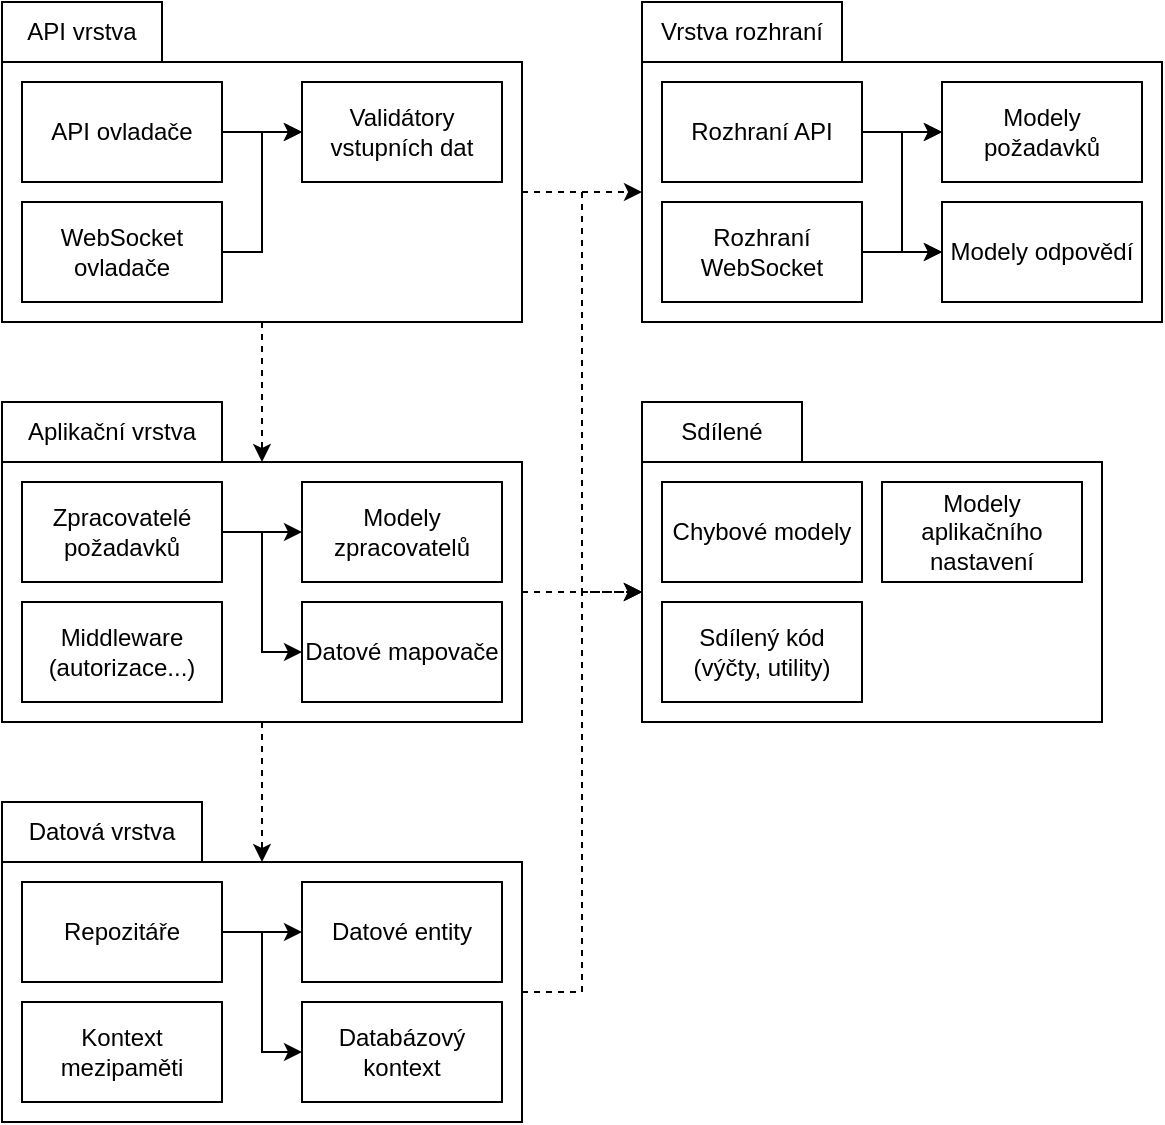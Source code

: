 <mxfile version="22.1.11" type="device">
  <diagram name="Stránka-1" id="SCNq5Kb_qcf53QLSLYbM">
    <mxGraphModel dx="1434" dy="746" grid="1" gridSize="10" guides="1" tooltips="1" connect="1" arrows="1" fold="1" page="1" pageScale="1" pageWidth="827" pageHeight="1169" math="0" shadow="0">
      <root>
        <mxCell id="0" />
        <mxCell id="1" parent="0" />
        <mxCell id="kB0tHXVSJ0gcR0_FZttp-35" value="API vrstva" style="rounded=0;whiteSpace=wrap;html=1;" parent="1" vertex="1">
          <mxGeometry width="80" height="30" as="geometry" />
        </mxCell>
        <mxCell id="kB0tHXVSJ0gcR0_FZttp-75" style="edgeStyle=orthogonalEdgeStyle;rounded=0;orthogonalLoop=1;jettySize=auto;html=1;dashed=1;" parent="1" source="kB0tHXVSJ0gcR0_FZttp-36" target="kB0tHXVSJ0gcR0_FZttp-61" edge="1">
          <mxGeometry relative="1" as="geometry" />
        </mxCell>
        <mxCell id="kB0tHXVSJ0gcR0_FZttp-76" style="edgeStyle=orthogonalEdgeStyle;rounded=0;orthogonalLoop=1;jettySize=auto;html=1;dashed=1;" parent="1" source="kB0tHXVSJ0gcR0_FZttp-36" target="kB0tHXVSJ0gcR0_FZttp-71" edge="1">
          <mxGeometry relative="1" as="geometry">
            <Array as="points">
              <mxPoint x="290" y="95" />
              <mxPoint x="290" y="295" />
            </Array>
          </mxGeometry>
        </mxCell>
        <mxCell id="kB0tHXVSJ0gcR0_FZttp-79" style="edgeStyle=orthogonalEdgeStyle;rounded=0;orthogonalLoop=1;jettySize=auto;html=1;dashed=1;" parent="1" source="kB0tHXVSJ0gcR0_FZttp-36" target="kB0tHXVSJ0gcR0_FZttp-41" edge="1">
          <mxGeometry relative="1" as="geometry" />
        </mxCell>
        <mxCell id="kB0tHXVSJ0gcR0_FZttp-36" value="" style="rounded=0;whiteSpace=wrap;html=1;fillColor=none;" parent="1" vertex="1">
          <mxGeometry y="30" width="260" height="130" as="geometry" />
        </mxCell>
        <mxCell id="kB0tHXVSJ0gcR0_FZttp-47" style="edgeStyle=orthogonalEdgeStyle;rounded=0;orthogonalLoop=1;jettySize=auto;html=1;" parent="1" source="kB0tHXVSJ0gcR0_FZttp-37" target="kB0tHXVSJ0gcR0_FZttp-39" edge="1">
          <mxGeometry relative="1" as="geometry" />
        </mxCell>
        <mxCell id="kB0tHXVSJ0gcR0_FZttp-37" value="API ovladače" style="rounded=0;whiteSpace=wrap;html=1;" parent="1" vertex="1">
          <mxGeometry x="10" y="40" width="100" height="50" as="geometry" />
        </mxCell>
        <mxCell id="kB0tHXVSJ0gcR0_FZttp-48" style="edgeStyle=orthogonalEdgeStyle;rounded=0;orthogonalLoop=1;jettySize=auto;html=1;" parent="1" source="kB0tHXVSJ0gcR0_FZttp-38" target="kB0tHXVSJ0gcR0_FZttp-39" edge="1">
          <mxGeometry relative="1" as="geometry">
            <Array as="points">
              <mxPoint x="130" y="125" />
              <mxPoint x="130" y="65" />
            </Array>
          </mxGeometry>
        </mxCell>
        <mxCell id="kB0tHXVSJ0gcR0_FZttp-38" value="WebSocket ovladače" style="rounded=0;whiteSpace=wrap;html=1;" parent="1" vertex="1">
          <mxGeometry x="10" y="100" width="100" height="50" as="geometry" />
        </mxCell>
        <mxCell id="kB0tHXVSJ0gcR0_FZttp-39" value="Validátory vstupních dat" style="rounded=0;whiteSpace=wrap;html=1;" parent="1" vertex="1">
          <mxGeometry x="150" y="40" width="100" height="50" as="geometry" />
        </mxCell>
        <mxCell id="kB0tHXVSJ0gcR0_FZttp-40" value="Aplikační vrstva" style="rounded=0;whiteSpace=wrap;html=1;" parent="1" vertex="1">
          <mxGeometry y="200" width="110" height="30" as="geometry" />
        </mxCell>
        <mxCell id="kB0tHXVSJ0gcR0_FZttp-77" style="edgeStyle=orthogonalEdgeStyle;rounded=0;orthogonalLoop=1;jettySize=auto;html=1;dashed=1;" parent="1" source="kB0tHXVSJ0gcR0_FZttp-41" target="kB0tHXVSJ0gcR0_FZttp-71" edge="1">
          <mxGeometry relative="1" as="geometry" />
        </mxCell>
        <mxCell id="kB0tHXVSJ0gcR0_FZttp-80" style="edgeStyle=orthogonalEdgeStyle;rounded=0;orthogonalLoop=1;jettySize=auto;html=1;dashed=1;" parent="1" source="kB0tHXVSJ0gcR0_FZttp-41" target="kB0tHXVSJ0gcR0_FZttp-53" edge="1">
          <mxGeometry relative="1" as="geometry" />
        </mxCell>
        <mxCell id="kB0tHXVSJ0gcR0_FZttp-41" value="" style="rounded=0;whiteSpace=wrap;html=1;fillColor=none;" parent="1" vertex="1">
          <mxGeometry y="230" width="260" height="130" as="geometry" />
        </mxCell>
        <mxCell id="kB0tHXVSJ0gcR0_FZttp-46" style="edgeStyle=orthogonalEdgeStyle;rounded=0;orthogonalLoop=1;jettySize=auto;html=1;" parent="1" source="kB0tHXVSJ0gcR0_FZttp-42" target="kB0tHXVSJ0gcR0_FZttp-44" edge="1">
          <mxGeometry relative="1" as="geometry" />
        </mxCell>
        <mxCell id="kB0tHXVSJ0gcR0_FZttp-50" style="edgeStyle=orthogonalEdgeStyle;rounded=0;orthogonalLoop=1;jettySize=auto;html=1;" parent="1" source="kB0tHXVSJ0gcR0_FZttp-42" target="kB0tHXVSJ0gcR0_FZttp-49" edge="1">
          <mxGeometry relative="1" as="geometry">
            <Array as="points">
              <mxPoint x="130" y="265" />
              <mxPoint x="130" y="325" />
            </Array>
          </mxGeometry>
        </mxCell>
        <mxCell id="kB0tHXVSJ0gcR0_FZttp-42" value="Zpracovatelé požadavků" style="rounded=0;whiteSpace=wrap;html=1;" parent="1" vertex="1">
          <mxGeometry x="10" y="240" width="100" height="50" as="geometry" />
        </mxCell>
        <mxCell id="kB0tHXVSJ0gcR0_FZttp-44" value="Modely zpracovatelů" style="rounded=0;whiteSpace=wrap;html=1;" parent="1" vertex="1">
          <mxGeometry x="150" y="240" width="100" height="50" as="geometry" />
        </mxCell>
        <mxCell id="kB0tHXVSJ0gcR0_FZttp-49" value="Datové mapovače" style="rounded=0;whiteSpace=wrap;html=1;" parent="1" vertex="1">
          <mxGeometry x="150" y="300" width="100" height="50" as="geometry" />
        </mxCell>
        <mxCell id="kB0tHXVSJ0gcR0_FZttp-51" value="Middleware&lt;br&gt;(autorizace...)" style="rounded=0;whiteSpace=wrap;html=1;" parent="1" vertex="1">
          <mxGeometry x="10" y="300" width="100" height="50" as="geometry" />
        </mxCell>
        <mxCell id="kB0tHXVSJ0gcR0_FZttp-52" value="Datová vrstva" style="rounded=0;whiteSpace=wrap;html=1;" parent="1" vertex="1">
          <mxGeometry y="400" width="100" height="30" as="geometry" />
        </mxCell>
        <mxCell id="kB0tHXVSJ0gcR0_FZttp-78" style="edgeStyle=orthogonalEdgeStyle;rounded=0;orthogonalLoop=1;jettySize=auto;html=1;dashed=1;" parent="1" source="kB0tHXVSJ0gcR0_FZttp-53" target="kB0tHXVSJ0gcR0_FZttp-71" edge="1">
          <mxGeometry relative="1" as="geometry">
            <Array as="points">
              <mxPoint x="290" y="495" />
              <mxPoint x="290" y="295" />
            </Array>
          </mxGeometry>
        </mxCell>
        <mxCell id="kB0tHXVSJ0gcR0_FZttp-53" value="" style="rounded=0;whiteSpace=wrap;html=1;fillColor=none;" parent="1" vertex="1">
          <mxGeometry y="430" width="260" height="130" as="geometry" />
        </mxCell>
        <mxCell id="kB0tHXVSJ0gcR0_FZttp-56" style="edgeStyle=orthogonalEdgeStyle;rounded=0;orthogonalLoop=1;jettySize=auto;html=1;" parent="1" source="kB0tHXVSJ0gcR0_FZttp-54" target="kB0tHXVSJ0gcR0_FZttp-55" edge="1">
          <mxGeometry relative="1" as="geometry" />
        </mxCell>
        <mxCell id="kB0tHXVSJ0gcR0_FZttp-58" style="edgeStyle=orthogonalEdgeStyle;rounded=0;orthogonalLoop=1;jettySize=auto;html=1;" parent="1" source="kB0tHXVSJ0gcR0_FZttp-54" target="kB0tHXVSJ0gcR0_FZttp-57" edge="1">
          <mxGeometry relative="1" as="geometry">
            <Array as="points">
              <mxPoint x="130" y="465" />
              <mxPoint x="130" y="525" />
            </Array>
          </mxGeometry>
        </mxCell>
        <mxCell id="kB0tHXVSJ0gcR0_FZttp-54" value="Repozitáře" style="rounded=0;whiteSpace=wrap;html=1;" parent="1" vertex="1">
          <mxGeometry x="10" y="440" width="100" height="50" as="geometry" />
        </mxCell>
        <mxCell id="kB0tHXVSJ0gcR0_FZttp-55" value="Datové entity" style="rounded=0;whiteSpace=wrap;html=1;" parent="1" vertex="1">
          <mxGeometry x="150" y="440" width="100" height="50" as="geometry" />
        </mxCell>
        <mxCell id="kB0tHXVSJ0gcR0_FZttp-57" value="Databázový kontext" style="rounded=0;whiteSpace=wrap;html=1;" parent="1" vertex="1">
          <mxGeometry x="150" y="500" width="100" height="50" as="geometry" />
        </mxCell>
        <mxCell id="kB0tHXVSJ0gcR0_FZttp-59" value="Kontext mezipaměti" style="rounded=0;whiteSpace=wrap;html=1;" parent="1" vertex="1">
          <mxGeometry x="10" y="500" width="100" height="50" as="geometry" />
        </mxCell>
        <mxCell id="kB0tHXVSJ0gcR0_FZttp-60" value="Vrstva rozhraní" style="rounded=0;whiteSpace=wrap;html=1;" parent="1" vertex="1">
          <mxGeometry x="320" width="100" height="30" as="geometry" />
        </mxCell>
        <mxCell id="kB0tHXVSJ0gcR0_FZttp-61" value="" style="rounded=0;whiteSpace=wrap;html=1;fillColor=none;" parent="1" vertex="1">
          <mxGeometry x="320" y="30" width="260" height="130" as="geometry" />
        </mxCell>
        <mxCell id="kB0tHXVSJ0gcR0_FZttp-65" style="edgeStyle=orthogonalEdgeStyle;rounded=0;orthogonalLoop=1;jettySize=auto;html=1;dashed=1;" parent="1" source="kB0tHXVSJ0gcR0_FZttp-62" target="kB0tHXVSJ0gcR0_FZttp-64" edge="1">
          <mxGeometry relative="1" as="geometry" />
        </mxCell>
        <mxCell id="kB0tHXVSJ0gcR0_FZttp-68" style="edgeStyle=orthogonalEdgeStyle;rounded=0;orthogonalLoop=1;jettySize=auto;html=1;" parent="1" source="kB0tHXVSJ0gcR0_FZttp-62" target="kB0tHXVSJ0gcR0_FZttp-67" edge="1">
          <mxGeometry relative="1" as="geometry">
            <Array as="points">
              <mxPoint x="450" y="65" />
              <mxPoint x="450" y="125" />
            </Array>
          </mxGeometry>
        </mxCell>
        <mxCell id="kB0tHXVSJ0gcR0_FZttp-62" value="Rozhraní API" style="rounded=0;whiteSpace=wrap;html=1;" parent="1" vertex="1">
          <mxGeometry x="330" y="40" width="100" height="50" as="geometry" />
        </mxCell>
        <mxCell id="kB0tHXVSJ0gcR0_FZttp-66" style="edgeStyle=orthogonalEdgeStyle;rounded=0;orthogonalLoop=1;jettySize=auto;html=1;" parent="1" source="kB0tHXVSJ0gcR0_FZttp-63" target="kB0tHXVSJ0gcR0_FZttp-64" edge="1">
          <mxGeometry relative="1" as="geometry">
            <Array as="points">
              <mxPoint x="450" y="125" />
              <mxPoint x="450" y="65" />
            </Array>
          </mxGeometry>
        </mxCell>
        <mxCell id="kB0tHXVSJ0gcR0_FZttp-69" style="edgeStyle=orthogonalEdgeStyle;rounded=0;orthogonalLoop=1;jettySize=auto;html=1;dashed=1;" parent="1" source="kB0tHXVSJ0gcR0_FZttp-63" target="kB0tHXVSJ0gcR0_FZttp-67" edge="1">
          <mxGeometry relative="1" as="geometry" />
        </mxCell>
        <mxCell id="kB0tHXVSJ0gcR0_FZttp-63" value="Rozhraní WebSocket" style="rounded=0;whiteSpace=wrap;html=1;" parent="1" vertex="1">
          <mxGeometry x="330" y="100" width="100" height="50" as="geometry" />
        </mxCell>
        <mxCell id="kB0tHXVSJ0gcR0_FZttp-64" value="Modely požadavků" style="rounded=0;whiteSpace=wrap;html=1;" parent="1" vertex="1">
          <mxGeometry x="470" y="40" width="100" height="50" as="geometry" />
        </mxCell>
        <mxCell id="kB0tHXVSJ0gcR0_FZttp-67" value="Modely odpovědí" style="rounded=0;whiteSpace=wrap;html=1;" parent="1" vertex="1">
          <mxGeometry x="470" y="100" width="100" height="50" as="geometry" />
        </mxCell>
        <mxCell id="kB0tHXVSJ0gcR0_FZttp-70" value="Sdílené" style="rounded=0;whiteSpace=wrap;html=1;" parent="1" vertex="1">
          <mxGeometry x="320" y="200" width="80" height="30" as="geometry" />
        </mxCell>
        <mxCell id="kB0tHXVSJ0gcR0_FZttp-71" value="" style="rounded=0;whiteSpace=wrap;html=1;fillColor=none;" parent="1" vertex="1">
          <mxGeometry x="320" y="230" width="230" height="130" as="geometry" />
        </mxCell>
        <mxCell id="kB0tHXVSJ0gcR0_FZttp-72" value="Chybové modely" style="rounded=0;whiteSpace=wrap;html=1;" parent="1" vertex="1">
          <mxGeometry x="330" y="240" width="100" height="50" as="geometry" />
        </mxCell>
        <mxCell id="kB0tHXVSJ0gcR0_FZttp-73" value="Modely aplikačního nastavení" style="rounded=0;whiteSpace=wrap;html=1;" parent="1" vertex="1">
          <mxGeometry x="440" y="240" width="100" height="50" as="geometry" />
        </mxCell>
        <mxCell id="kB0tHXVSJ0gcR0_FZttp-74" value="Sdílený kód (výčty, utility)" style="rounded=0;whiteSpace=wrap;html=1;" parent="1" vertex="1">
          <mxGeometry x="330" y="300" width="100" height="50" as="geometry" />
        </mxCell>
      </root>
    </mxGraphModel>
  </diagram>
</mxfile>
